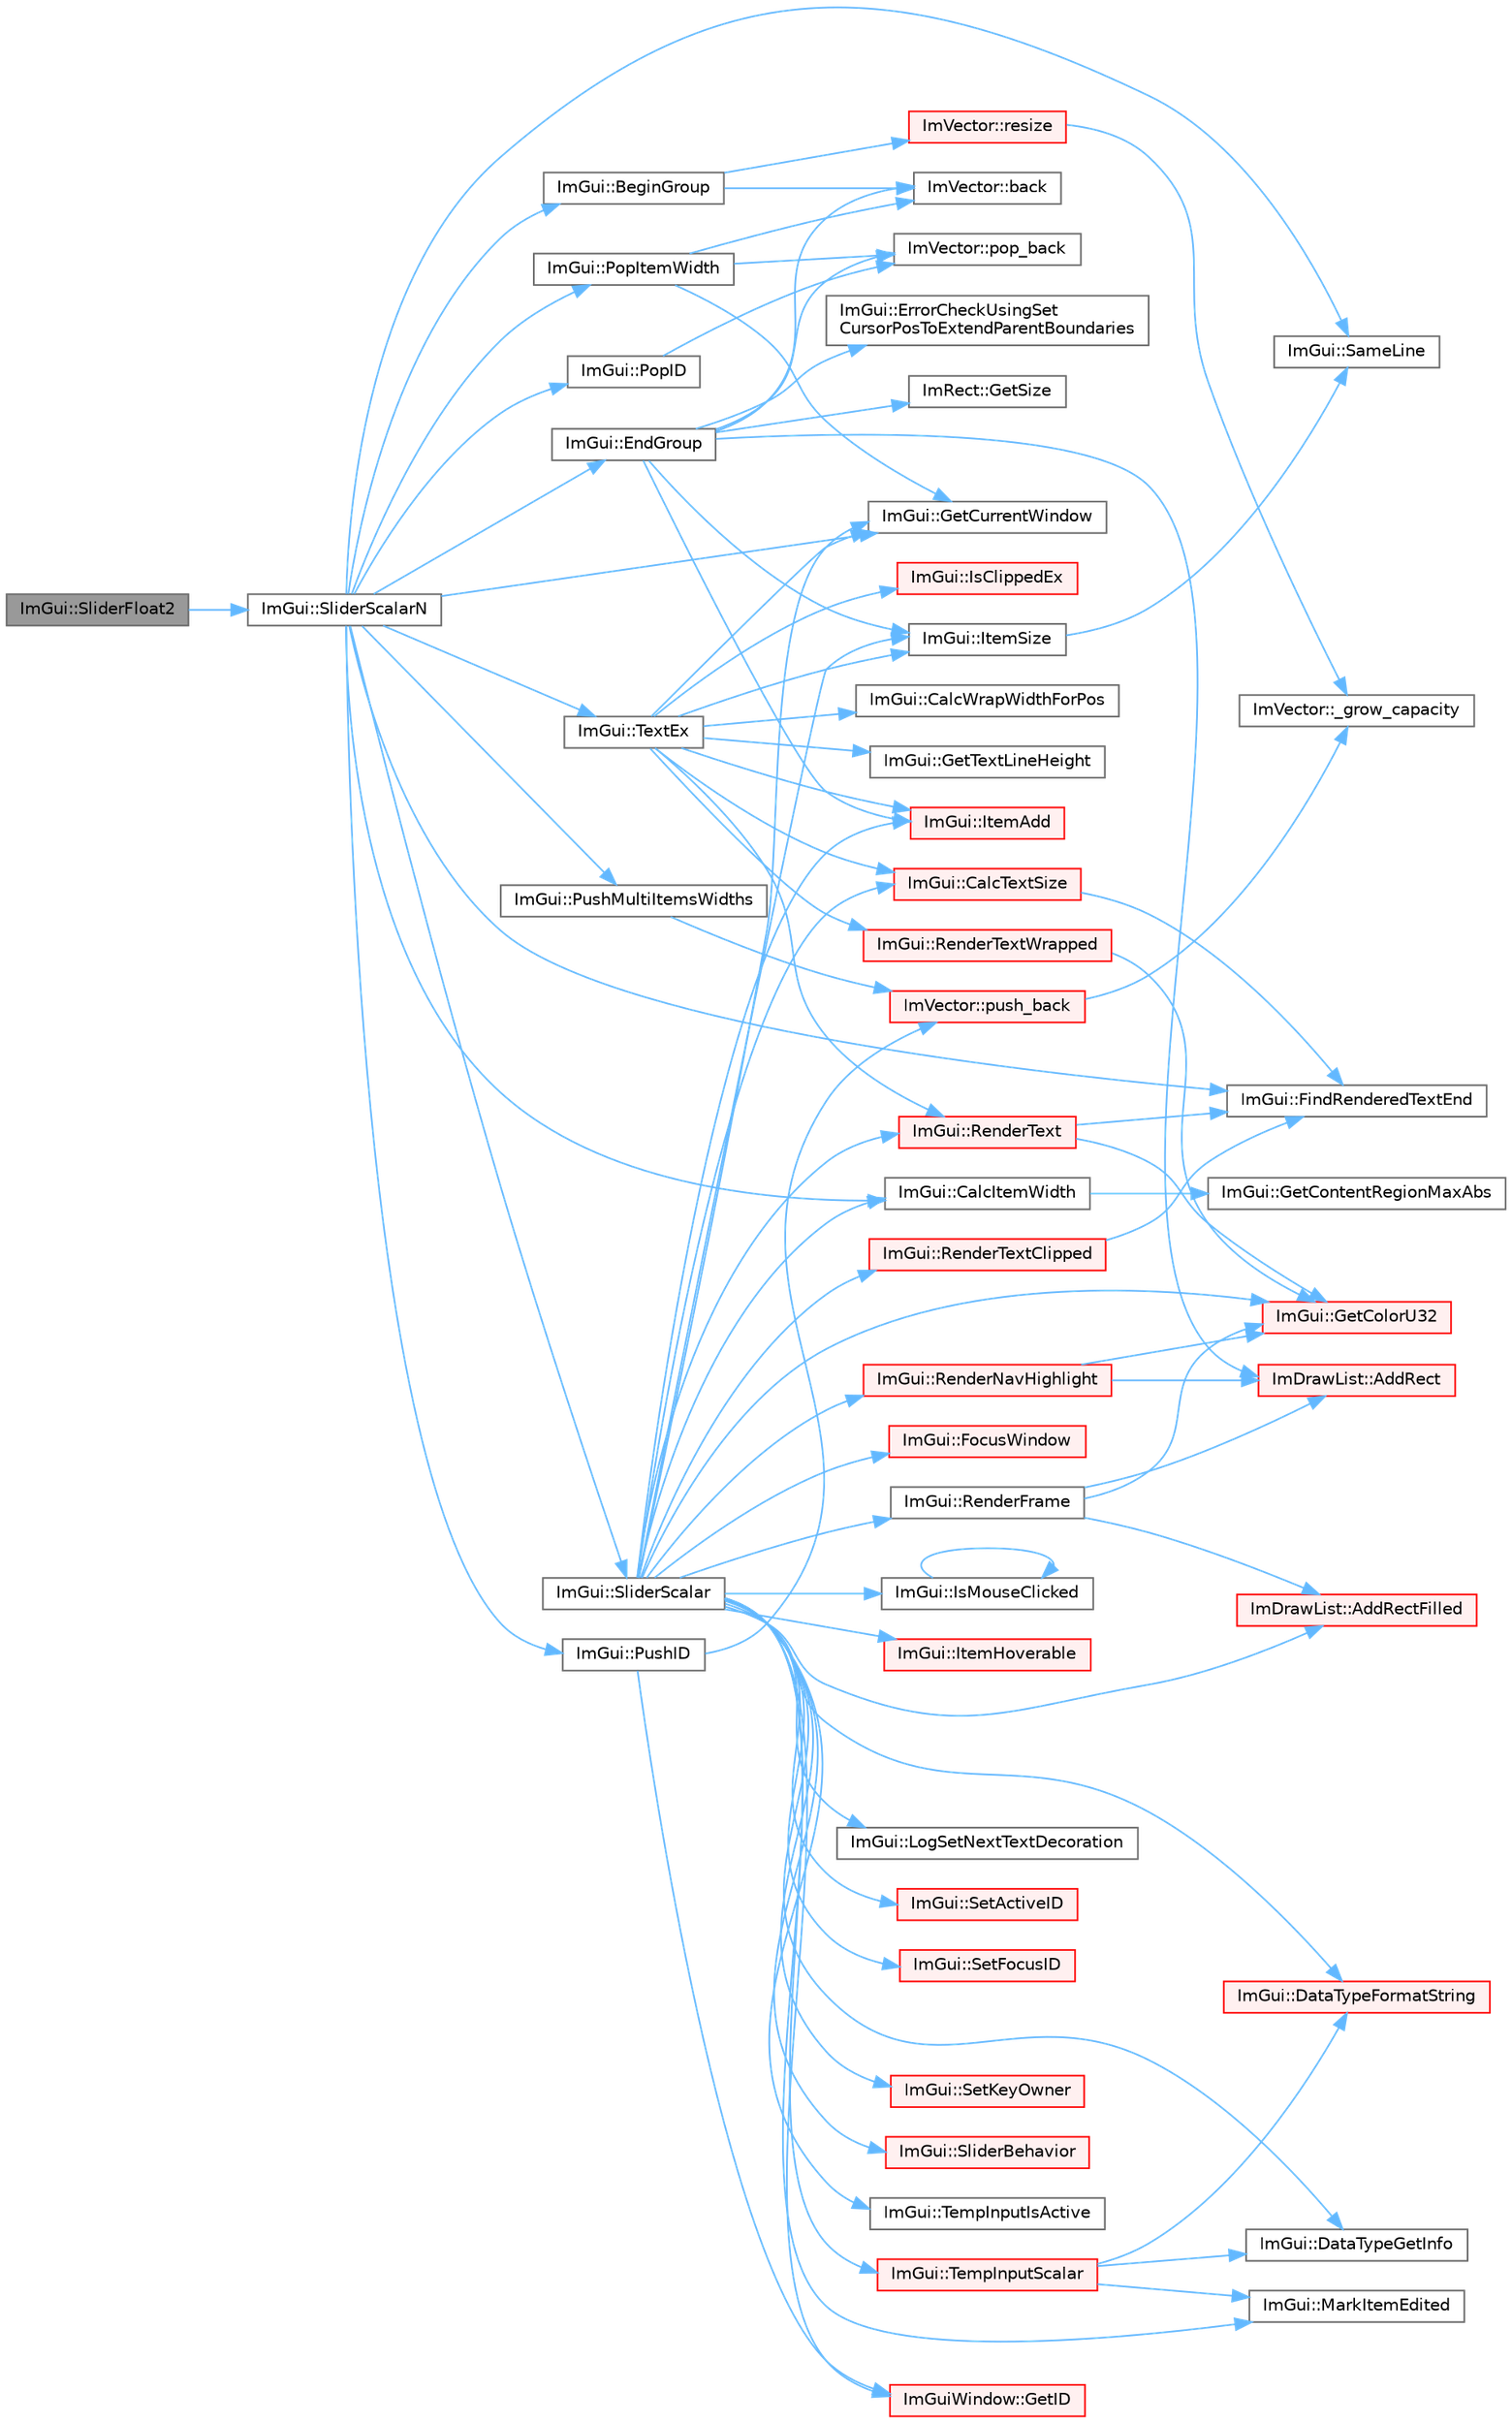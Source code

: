 digraph "ImGui::SliderFloat2"
{
 // LATEX_PDF_SIZE
  bgcolor="transparent";
  edge [fontname=Helvetica,fontsize=10,labelfontname=Helvetica,labelfontsize=10];
  node [fontname=Helvetica,fontsize=10,shape=box,height=0.2,width=0.4];
  rankdir="LR";
  Node1 [id="Node000001",label="ImGui::SliderFloat2",height=0.2,width=0.4,color="gray40", fillcolor="grey60", style="filled", fontcolor="black",tooltip=" "];
  Node1 -> Node2 [id="edge1_Node000001_Node000002",color="steelblue1",style="solid",tooltip=" "];
  Node2 [id="Node000002",label="ImGui::SliderScalarN",height=0.2,width=0.4,color="grey40", fillcolor="white", style="filled",URL="$namespace_im_gui.html#a64031a4ad000695c1e1d3f42792f4bb4",tooltip=" "];
  Node2 -> Node3 [id="edge2_Node000002_Node000003",color="steelblue1",style="solid",tooltip=" "];
  Node3 [id="Node000003",label="ImGui::BeginGroup",height=0.2,width=0.4,color="grey40", fillcolor="white", style="filled",URL="$namespace_im_gui.html#a42407e196b7ed2a8755bff28aae9805f",tooltip=" "];
  Node3 -> Node4 [id="edge3_Node000003_Node000004",color="steelblue1",style="solid",tooltip=" "];
  Node4 [id="Node000004",label="ImVector::back",height=0.2,width=0.4,color="grey40", fillcolor="white", style="filled",URL="$struct_im_vector.html#a2d80e87e81b1b01143c8d8be93e6fde1",tooltip=" "];
  Node3 -> Node5 [id="edge4_Node000003_Node000005",color="steelblue1",style="solid",tooltip=" "];
  Node5 [id="Node000005",label="ImVector::resize",height=0.2,width=0.4,color="red", fillcolor="#FFF0F0", style="filled",URL="$struct_im_vector.html#ac371dd62e56ae486b1a5038cf07eee56",tooltip=" "];
  Node5 -> Node6 [id="edge5_Node000005_Node000006",color="steelblue1",style="solid",tooltip=" "];
  Node6 [id="Node000006",label="ImVector::_grow_capacity",height=0.2,width=0.4,color="grey40", fillcolor="white", style="filled",URL="$struct_im_vector.html#a3a097635d464b1b70dc7d59996a88b28",tooltip=" "];
  Node2 -> Node8 [id="edge6_Node000002_Node000008",color="steelblue1",style="solid",tooltip=" "];
  Node8 [id="Node000008",label="ImGui::CalcItemWidth",height=0.2,width=0.4,color="grey40", fillcolor="white", style="filled",URL="$namespace_im_gui.html#ab3b3ba92ebd8bca4a552dd93321a1994",tooltip=" "];
  Node8 -> Node9 [id="edge7_Node000008_Node000009",color="steelblue1",style="solid",tooltip=" "];
  Node9 [id="Node000009",label="ImGui::GetContentRegionMaxAbs",height=0.2,width=0.4,color="grey40", fillcolor="white", style="filled",URL="$namespace_im_gui.html#adc4d9b0d735ffae1f1598c4df038024c",tooltip=" "];
  Node2 -> Node10 [id="edge8_Node000002_Node000010",color="steelblue1",style="solid",tooltip=" "];
  Node10 [id="Node000010",label="ImGui::EndGroup",height=0.2,width=0.4,color="grey40", fillcolor="white", style="filled",URL="$namespace_im_gui.html#a05fc97fc64f28a55486087f503d9a622",tooltip=" "];
  Node10 -> Node11 [id="edge9_Node000010_Node000011",color="steelblue1",style="solid",tooltip=" "];
  Node11 [id="Node000011",label="ImDrawList::AddRect",height=0.2,width=0.4,color="red", fillcolor="#FFF0F0", style="filled",URL="$struct_im_draw_list.html#ad96f10a3e954fe0c5b7c96d4e205af7b",tooltip=" "];
  Node10 -> Node4 [id="edge10_Node000010_Node000004",color="steelblue1",style="solid",tooltip=" "];
  Node10 -> Node22 [id="edge11_Node000010_Node000022",color="steelblue1",style="solid",tooltip=" "];
  Node22 [id="Node000022",label="ImGui::ErrorCheckUsingSet\lCursorPosToExtendParentBoundaries",height=0.2,width=0.4,color="grey40", fillcolor="white", style="filled",URL="$namespace_im_gui.html#ad5832500c14abd9e76e376b82701385b",tooltip=" "];
  Node10 -> Node23 [id="edge12_Node000010_Node000023",color="steelblue1",style="solid",tooltip=" "];
  Node23 [id="Node000023",label="ImRect::GetSize",height=0.2,width=0.4,color="grey40", fillcolor="white", style="filled",URL="$struct_im_rect.html#ae459d9c50003058cfb34519a571aaf33",tooltip=" "];
  Node10 -> Node24 [id="edge13_Node000010_Node000024",color="steelblue1",style="solid",tooltip=" "];
  Node24 [id="Node000024",label="ImGui::ItemAdd",height=0.2,width=0.4,color="red", fillcolor="#FFF0F0", style="filled",URL="$namespace_im_gui.html#a5de8ecd4c80efdca1af7329a2a48121c",tooltip=" "];
  Node10 -> Node35 [id="edge14_Node000010_Node000035",color="steelblue1",style="solid",tooltip=" "];
  Node35 [id="Node000035",label="ImGui::ItemSize",height=0.2,width=0.4,color="grey40", fillcolor="white", style="filled",URL="$namespace_im_gui.html#aeeb1ec6ae6548173dbf813e7df538c48",tooltip=" "];
  Node35 -> Node36 [id="edge15_Node000035_Node000036",color="steelblue1",style="solid",tooltip=" "];
  Node36 [id="Node000036",label="ImGui::SameLine",height=0.2,width=0.4,color="grey40", fillcolor="white", style="filled",URL="$namespace_im_gui.html#a2991c91e94f3b77a0c3411f4f3aa348e",tooltip=" "];
  Node10 -> Node37 [id="edge16_Node000010_Node000037",color="steelblue1",style="solid",tooltip=" "];
  Node37 [id="Node000037",label="ImVector::pop_back",height=0.2,width=0.4,color="grey40", fillcolor="white", style="filled",URL="$struct_im_vector.html#a3db7ce62d3c429effdb893fbf7148c1c",tooltip=" "];
  Node2 -> Node38 [id="edge17_Node000002_Node000038",color="steelblue1",style="solid",tooltip=" "];
  Node38 [id="Node000038",label="ImGui::FindRenderedTextEnd",height=0.2,width=0.4,color="grey40", fillcolor="white", style="filled",URL="$namespace_im_gui.html#a7671e1dbc803a31b06081b52a771d83f",tooltip=" "];
  Node2 -> Node39 [id="edge18_Node000002_Node000039",color="steelblue1",style="solid",tooltip=" "];
  Node39 [id="Node000039",label="ImGui::GetCurrentWindow",height=0.2,width=0.4,color="grey40", fillcolor="white", style="filled",URL="$namespace_im_gui.html#ac452417b5004ca16a814a72cff153526",tooltip=" "];
  Node2 -> Node40 [id="edge19_Node000002_Node000040",color="steelblue1",style="solid",tooltip=" "];
  Node40 [id="Node000040",label="ImGui::PopID",height=0.2,width=0.4,color="grey40", fillcolor="white", style="filled",URL="$namespace_im_gui.html#aba0b2d8f890a5d435ae43d0c4a2d4dd1",tooltip=" "];
  Node40 -> Node37 [id="edge20_Node000040_Node000037",color="steelblue1",style="solid",tooltip=" "];
  Node2 -> Node41 [id="edge21_Node000002_Node000041",color="steelblue1",style="solid",tooltip=" "];
  Node41 [id="Node000041",label="ImGui::PopItemWidth",height=0.2,width=0.4,color="grey40", fillcolor="white", style="filled",URL="$namespace_im_gui.html#ad29a3fc0cb5dfc7f9fc7224512ce90bf",tooltip=" "];
  Node41 -> Node4 [id="edge22_Node000041_Node000004",color="steelblue1",style="solid",tooltip=" "];
  Node41 -> Node39 [id="edge23_Node000041_Node000039",color="steelblue1",style="solid",tooltip=" "];
  Node41 -> Node37 [id="edge24_Node000041_Node000037",color="steelblue1",style="solid",tooltip=" "];
  Node2 -> Node42 [id="edge25_Node000002_Node000042",color="steelblue1",style="solid",tooltip=" "];
  Node42 [id="Node000042",label="ImGui::PushID",height=0.2,width=0.4,color="grey40", fillcolor="white", style="filled",URL="$namespace_im_gui.html#a27a8533605dc5b8cabf161bf7715bbde",tooltip=" "];
  Node42 -> Node43 [id="edge26_Node000042_Node000043",color="steelblue1",style="solid",tooltip=" "];
  Node43 [id="Node000043",label="ImGuiWindow::GetID",height=0.2,width=0.4,color="red", fillcolor="#FFF0F0", style="filled",URL="$struct_im_gui_window.html#a66400a63bc0b54d7d29e08d1b1b1a42b",tooltip=" "];
  Node42 -> Node47 [id="edge27_Node000042_Node000047",color="steelblue1",style="solid",tooltip=" "];
  Node47 [id="Node000047",label="ImVector::push_back",height=0.2,width=0.4,color="red", fillcolor="#FFF0F0", style="filled",URL="$struct_im_vector.html#aab5df48e0711a48bd12f3206e08c4108",tooltip=" "];
  Node47 -> Node6 [id="edge28_Node000047_Node000006",color="steelblue1",style="solid",tooltip=" "];
  Node2 -> Node48 [id="edge29_Node000002_Node000048",color="steelblue1",style="solid",tooltip=" "];
  Node48 [id="Node000048",label="ImGui::PushMultiItemsWidths",height=0.2,width=0.4,color="grey40", fillcolor="white", style="filled",URL="$namespace_im_gui.html#a6ec35a6af1a0bbe454d79c2c63b030cc",tooltip=" "];
  Node48 -> Node47 [id="edge30_Node000048_Node000047",color="steelblue1",style="solid",tooltip=" "];
  Node2 -> Node36 [id="edge31_Node000002_Node000036",color="steelblue1",style="solid",tooltip=" "];
  Node2 -> Node49 [id="edge32_Node000002_Node000049",color="steelblue1",style="solid",tooltip=" "];
  Node49 [id="Node000049",label="ImGui::SliderScalar",height=0.2,width=0.4,color="grey40", fillcolor="white", style="filled",URL="$namespace_im_gui.html#afdd7faa9a69f75b8d674cdc207441bea",tooltip=" "];
  Node49 -> Node50 [id="edge33_Node000049_Node000050",color="steelblue1",style="solid",tooltip=" "];
  Node50 [id="Node000050",label="ImDrawList::AddRectFilled",height=0.2,width=0.4,color="red", fillcolor="#FFF0F0", style="filled",URL="$struct_im_draw_list.html#a6b16ab764160b0251d2e7b3bd08c1ffc",tooltip=" "];
  Node49 -> Node8 [id="edge34_Node000049_Node000008",color="steelblue1",style="solid",tooltip=" "];
  Node49 -> Node54 [id="edge35_Node000049_Node000054",color="steelblue1",style="solid",tooltip=" "];
  Node54 [id="Node000054",label="ImGui::CalcTextSize",height=0.2,width=0.4,color="red", fillcolor="#FFF0F0", style="filled",URL="$namespace_im_gui.html#a848b9db6cc4a186751c0ecebcaadc33b",tooltip=" "];
  Node54 -> Node38 [id="edge36_Node000054_Node000038",color="steelblue1",style="solid",tooltip=" "];
  Node49 -> Node58 [id="edge37_Node000049_Node000058",color="steelblue1",style="solid",tooltip=" "];
  Node58 [id="Node000058",label="ImGui::DataTypeFormatString",height=0.2,width=0.4,color="red", fillcolor="#FFF0F0", style="filled",URL="$namespace_im_gui.html#a5fda8e22d0e4721940aefcb7232b1f82",tooltip=" "];
  Node49 -> Node59 [id="edge38_Node000049_Node000059",color="steelblue1",style="solid",tooltip=" "];
  Node59 [id="Node000059",label="ImGui::DataTypeGetInfo",height=0.2,width=0.4,color="grey40", fillcolor="white", style="filled",URL="$namespace_im_gui.html#a5b25ed1443e5a28d5a5725892e896578",tooltip=" "];
  Node49 -> Node60 [id="edge39_Node000049_Node000060",color="steelblue1",style="solid",tooltip=" "];
  Node60 [id="Node000060",label="ImGui::FocusWindow",height=0.2,width=0.4,color="red", fillcolor="#FFF0F0", style="filled",URL="$namespace_im_gui.html#a27aa6f2f3aa11778c6d023b1b223f262",tooltip=" "];
  Node49 -> Node77 [id="edge40_Node000049_Node000077",color="steelblue1",style="solid",tooltip=" "];
  Node77 [id="Node000077",label="ImGui::GetColorU32",height=0.2,width=0.4,color="red", fillcolor="#FFF0F0", style="filled",URL="$namespace_im_gui.html#a0de2d9bd347d9866511eb8d014e62556",tooltip=" "];
  Node49 -> Node39 [id="edge41_Node000049_Node000039",color="steelblue1",style="solid",tooltip=" "];
  Node49 -> Node43 [id="edge42_Node000049_Node000043",color="steelblue1",style="solid",tooltip=" "];
  Node49 -> Node79 [id="edge43_Node000049_Node000079",color="steelblue1",style="solid",tooltip=" "];
  Node79 [id="Node000079",label="ImGui::IsMouseClicked",height=0.2,width=0.4,color="grey40", fillcolor="white", style="filled",URL="$namespace_im_gui.html#a2d430db9485d0b3d86d51d5436225495",tooltip=" "];
  Node79 -> Node79 [id="edge44_Node000079_Node000079",color="steelblue1",style="solid",tooltip=" "];
  Node49 -> Node24 [id="edge45_Node000049_Node000024",color="steelblue1",style="solid",tooltip=" "];
  Node49 -> Node80 [id="edge46_Node000049_Node000080",color="steelblue1",style="solid",tooltip=" "];
  Node80 [id="Node000080",label="ImGui::ItemHoverable",height=0.2,width=0.4,color="red", fillcolor="#FFF0F0", style="filled",URL="$namespace_im_gui.html#a1d7304e335dbe35c4d97b67854111ed2",tooltip=" "];
  Node49 -> Node35 [id="edge47_Node000049_Node000035",color="steelblue1",style="solid",tooltip=" "];
  Node49 -> Node83 [id="edge48_Node000049_Node000083",color="steelblue1",style="solid",tooltip=" "];
  Node83 [id="Node000083",label="ImGui::LogSetNextTextDecoration",height=0.2,width=0.4,color="grey40", fillcolor="white", style="filled",URL="$namespace_im_gui.html#a66bc1e61bff5f2170bcd2d7d071eaa22",tooltip=" "];
  Node49 -> Node84 [id="edge49_Node000049_Node000084",color="steelblue1",style="solid",tooltip=" "];
  Node84 [id="Node000084",label="ImGui::MarkItemEdited",height=0.2,width=0.4,color="grey40", fillcolor="white", style="filled",URL="$namespace_im_gui.html#a83036681a36fbee2d35b5b57a1ef72e6",tooltip=" "];
  Node49 -> Node85 [id="edge50_Node000049_Node000085",color="steelblue1",style="solid",tooltip=" "];
  Node85 [id="Node000085",label="ImGui::RenderFrame",height=0.2,width=0.4,color="grey40", fillcolor="white", style="filled",URL="$namespace_im_gui.html#a621ba649568ede3939d4f10d83b86d04",tooltip=" "];
  Node85 -> Node11 [id="edge51_Node000085_Node000011",color="steelblue1",style="solid",tooltip=" "];
  Node85 -> Node50 [id="edge52_Node000085_Node000050",color="steelblue1",style="solid",tooltip=" "];
  Node85 -> Node77 [id="edge53_Node000085_Node000077",color="steelblue1",style="solid",tooltip=" "];
  Node49 -> Node86 [id="edge54_Node000049_Node000086",color="steelblue1",style="solid",tooltip=" "];
  Node86 [id="Node000086",label="ImGui::RenderNavHighlight",height=0.2,width=0.4,color="red", fillcolor="#FFF0F0", style="filled",URL="$namespace_im_gui.html#add2e040b97eeb0857dc7d02876b07b72",tooltip=" "];
  Node86 -> Node11 [id="edge55_Node000086_Node000011",color="steelblue1",style="solid",tooltip=" "];
  Node86 -> Node77 [id="edge56_Node000086_Node000077",color="steelblue1",style="solid",tooltip=" "];
  Node49 -> Node91 [id="edge57_Node000049_Node000091",color="steelblue1",style="solid",tooltip=" "];
  Node91 [id="Node000091",label="ImGui::RenderText",height=0.2,width=0.4,color="red", fillcolor="#FFF0F0", style="filled",URL="$namespace_im_gui.html#a9971ce57f2a288ac3a12df886c5550d1",tooltip=" "];
  Node91 -> Node38 [id="edge58_Node000091_Node000038",color="steelblue1",style="solid",tooltip=" "];
  Node91 -> Node77 [id="edge59_Node000091_Node000077",color="steelblue1",style="solid",tooltip=" "];
  Node49 -> Node97 [id="edge60_Node000049_Node000097",color="steelblue1",style="solid",tooltip=" "];
  Node97 [id="Node000097",label="ImGui::RenderTextClipped",height=0.2,width=0.4,color="red", fillcolor="#FFF0F0", style="filled",URL="$namespace_im_gui.html#ab362eafae794c7364a6b96ea06f38eb9",tooltip=" "];
  Node97 -> Node38 [id="edge61_Node000097_Node000038",color="steelblue1",style="solid",tooltip=" "];
  Node49 -> Node68 [id="edge62_Node000049_Node000068",color="steelblue1",style="solid",tooltip=" "];
  Node68 [id="Node000068",label="ImGui::SetActiveID",height=0.2,width=0.4,color="red", fillcolor="#FFF0F0", style="filled",URL="$namespace_im_gui.html#a27b8ace13a8c421ee8405f0cbebe4ead",tooltip=" "];
  Node49 -> Node99 [id="edge63_Node000049_Node000099",color="steelblue1",style="solid",tooltip=" "];
  Node99 [id="Node000099",label="ImGui::SetFocusID",height=0.2,width=0.4,color="red", fillcolor="#FFF0F0", style="filled",URL="$namespace_im_gui.html#a8ad578d7141486ff12b59b0c251234e6",tooltip=" "];
  Node49 -> Node102 [id="edge64_Node000049_Node000102",color="steelblue1",style="solid",tooltip=" "];
  Node102 [id="Node000102",label="ImGui::SetKeyOwner",height=0.2,width=0.4,color="red", fillcolor="#FFF0F0", style="filled",URL="$namespace_im_gui.html#ac415798dd69ab045cda84dd14a52c3ea",tooltip=" "];
  Node49 -> Node107 [id="edge65_Node000049_Node000107",color="steelblue1",style="solid",tooltip=" "];
  Node107 [id="Node000107",label="ImGui::SliderBehavior",height=0.2,width=0.4,color="red", fillcolor="#FFF0F0", style="filled",URL="$namespace_im_gui.html#af8d5d2cfa55221448e55e51b1abcfe93",tooltip=" "];
  Node49 -> Node109 [id="edge66_Node000049_Node000109",color="steelblue1",style="solid",tooltip=" "];
  Node109 [id="Node000109",label="ImGui::TempInputIsActive",height=0.2,width=0.4,color="grey40", fillcolor="white", style="filled",URL="$namespace_im_gui.html#a4e5c8dd9a681f3b8f8f36b07d84ae0e5",tooltip=" "];
  Node49 -> Node110 [id="edge67_Node000049_Node000110",color="steelblue1",style="solid",tooltip=" "];
  Node110 [id="Node000110",label="ImGui::TempInputScalar",height=0.2,width=0.4,color="red", fillcolor="#FFF0F0", style="filled",URL="$namespace_im_gui.html#a392fed3e7db2a75abf217bf84c6abce9",tooltip=" "];
  Node110 -> Node58 [id="edge68_Node000110_Node000058",color="steelblue1",style="solid",tooltip=" "];
  Node110 -> Node59 [id="edge69_Node000110_Node000059",color="steelblue1",style="solid",tooltip=" "];
  Node110 -> Node84 [id="edge70_Node000110_Node000084",color="steelblue1",style="solid",tooltip=" "];
  Node2 -> Node246 [id="edge71_Node000002_Node000246",color="steelblue1",style="solid",tooltip=" "];
  Node246 [id="Node000246",label="ImGui::TextEx",height=0.2,width=0.4,color="grey40", fillcolor="white", style="filled",URL="$namespace_im_gui.html#aae6420fec03511fd478d9108f31e6b5f",tooltip=" "];
  Node246 -> Node54 [id="edge72_Node000246_Node000054",color="steelblue1",style="solid",tooltip=" "];
  Node246 -> Node247 [id="edge73_Node000246_Node000247",color="steelblue1",style="solid",tooltip=" "];
  Node247 [id="Node000247",label="ImGui::CalcWrapWidthForPos",height=0.2,width=0.4,color="grey40", fillcolor="white", style="filled",URL="$namespace_im_gui.html#a66416151e58c34cd02973976de66e0e9",tooltip=" "];
  Node246 -> Node39 [id="edge74_Node000246_Node000039",color="steelblue1",style="solid",tooltip=" "];
  Node246 -> Node248 [id="edge75_Node000246_Node000248",color="steelblue1",style="solid",tooltip=" "];
  Node248 [id="Node000248",label="ImGui::GetTextLineHeight",height=0.2,width=0.4,color="grey40", fillcolor="white", style="filled",URL="$namespace_im_gui.html#aaba5637199d31ea23d4d143b30a44aff",tooltip=" "];
  Node246 -> Node249 [id="edge76_Node000246_Node000249",color="steelblue1",style="solid",tooltip=" "];
  Node249 [id="Node000249",label="ImGui::IsClippedEx",height=0.2,width=0.4,color="red", fillcolor="#FFF0F0", style="filled",URL="$namespace_im_gui.html#a7c21c85f5c95aa4ce6c2bd28bb980d44",tooltip=" "];
  Node246 -> Node24 [id="edge77_Node000246_Node000024",color="steelblue1",style="solid",tooltip=" "];
  Node246 -> Node35 [id="edge78_Node000246_Node000035",color="steelblue1",style="solid",tooltip=" "];
  Node246 -> Node91 [id="edge79_Node000246_Node000091",color="steelblue1",style="solid",tooltip=" "];
  Node246 -> Node250 [id="edge80_Node000246_Node000250",color="steelblue1",style="solid",tooltip=" "];
  Node250 [id="Node000250",label="ImGui::RenderTextWrapped",height=0.2,width=0.4,color="red", fillcolor="#FFF0F0", style="filled",URL="$namespace_im_gui.html#aa483b40f6899e1b289b4bf6c2673d1d2",tooltip=" "];
  Node250 -> Node77 [id="edge81_Node000250_Node000077",color="steelblue1",style="solid",tooltip=" "];
}

